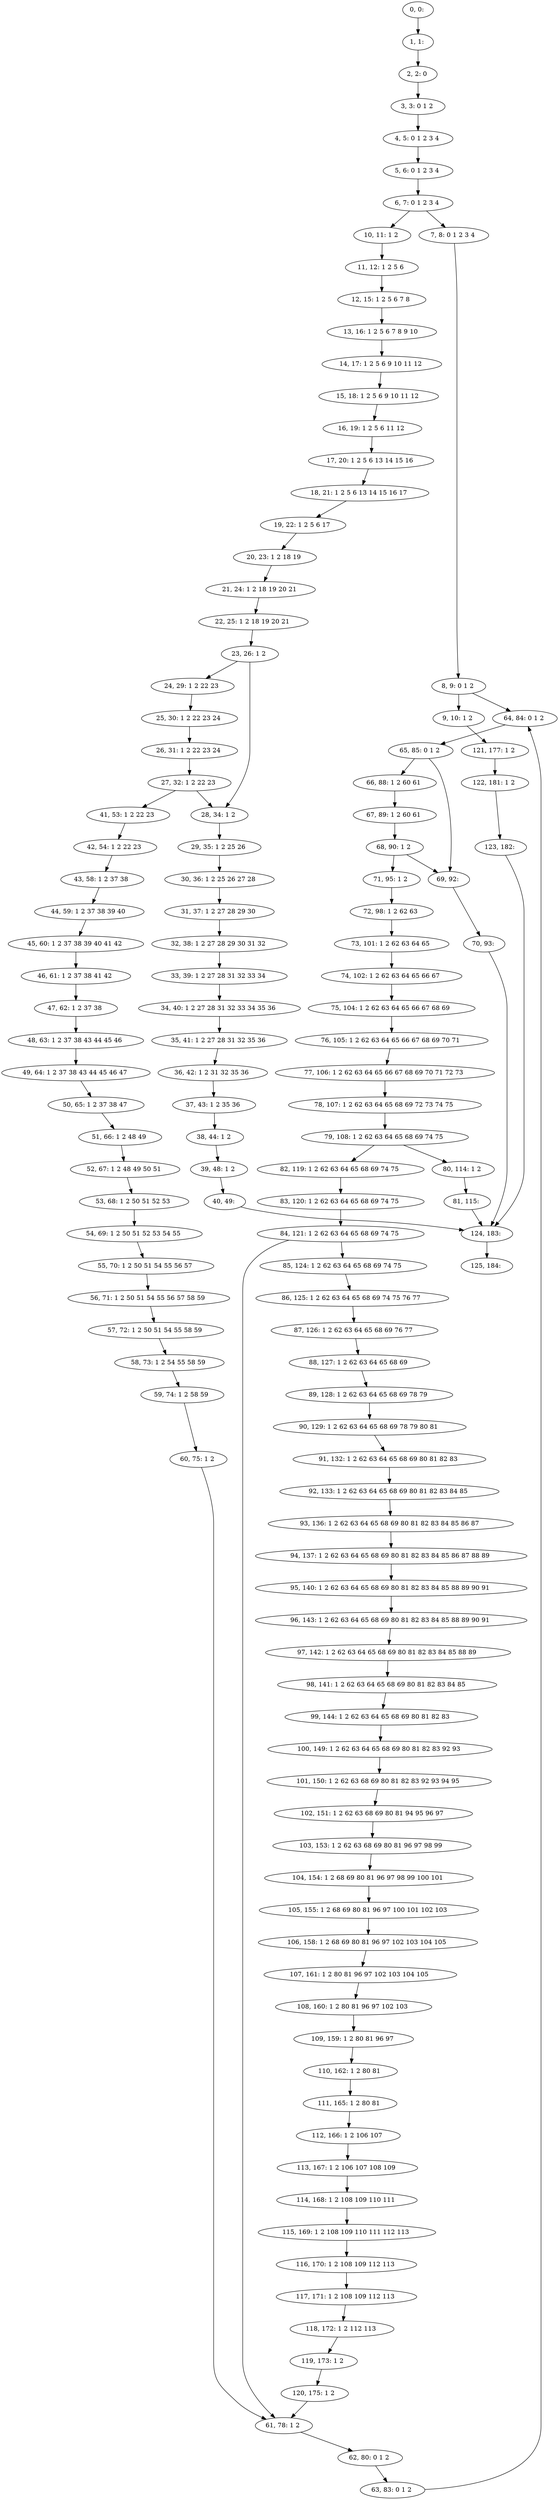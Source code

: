 digraph G {
0[label="0, 0: "];
1[label="1, 1: "];
2[label="2, 2: 0 "];
3[label="3, 3: 0 1 2 "];
4[label="4, 5: 0 1 2 3 4 "];
5[label="5, 6: 0 1 2 3 4 "];
6[label="6, 7: 0 1 2 3 4 "];
7[label="7, 8: 0 1 2 3 4 "];
8[label="8, 9: 0 1 2 "];
9[label="9, 10: 1 2 "];
10[label="10, 11: 1 2 "];
11[label="11, 12: 1 2 5 6 "];
12[label="12, 15: 1 2 5 6 7 8 "];
13[label="13, 16: 1 2 5 6 7 8 9 10 "];
14[label="14, 17: 1 2 5 6 9 10 11 12 "];
15[label="15, 18: 1 2 5 6 9 10 11 12 "];
16[label="16, 19: 1 2 5 6 11 12 "];
17[label="17, 20: 1 2 5 6 13 14 15 16 "];
18[label="18, 21: 1 2 5 6 13 14 15 16 17 "];
19[label="19, 22: 1 2 5 6 17 "];
20[label="20, 23: 1 2 18 19 "];
21[label="21, 24: 1 2 18 19 20 21 "];
22[label="22, 25: 1 2 18 19 20 21 "];
23[label="23, 26: 1 2 "];
24[label="24, 29: 1 2 22 23 "];
25[label="25, 30: 1 2 22 23 24 "];
26[label="26, 31: 1 2 22 23 24 "];
27[label="27, 32: 1 2 22 23 "];
28[label="28, 34: 1 2 "];
29[label="29, 35: 1 2 25 26 "];
30[label="30, 36: 1 2 25 26 27 28 "];
31[label="31, 37: 1 2 27 28 29 30 "];
32[label="32, 38: 1 2 27 28 29 30 31 32 "];
33[label="33, 39: 1 2 27 28 31 32 33 34 "];
34[label="34, 40: 1 2 27 28 31 32 33 34 35 36 "];
35[label="35, 41: 1 2 27 28 31 32 35 36 "];
36[label="36, 42: 1 2 31 32 35 36 "];
37[label="37, 43: 1 2 35 36 "];
38[label="38, 44: 1 2 "];
39[label="39, 48: 1 2 "];
40[label="40, 49: "];
41[label="41, 53: 1 2 22 23 "];
42[label="42, 54: 1 2 22 23 "];
43[label="43, 58: 1 2 37 38 "];
44[label="44, 59: 1 2 37 38 39 40 "];
45[label="45, 60: 1 2 37 38 39 40 41 42 "];
46[label="46, 61: 1 2 37 38 41 42 "];
47[label="47, 62: 1 2 37 38 "];
48[label="48, 63: 1 2 37 38 43 44 45 46 "];
49[label="49, 64: 1 2 37 38 43 44 45 46 47 "];
50[label="50, 65: 1 2 37 38 47 "];
51[label="51, 66: 1 2 48 49 "];
52[label="52, 67: 1 2 48 49 50 51 "];
53[label="53, 68: 1 2 50 51 52 53 "];
54[label="54, 69: 1 2 50 51 52 53 54 55 "];
55[label="55, 70: 1 2 50 51 54 55 56 57 "];
56[label="56, 71: 1 2 50 51 54 55 56 57 58 59 "];
57[label="57, 72: 1 2 50 51 54 55 58 59 "];
58[label="58, 73: 1 2 54 55 58 59 "];
59[label="59, 74: 1 2 58 59 "];
60[label="60, 75: 1 2 "];
61[label="61, 78: 1 2 "];
62[label="62, 80: 0 1 2 "];
63[label="63, 83: 0 1 2 "];
64[label="64, 84: 0 1 2 "];
65[label="65, 85: 0 1 2 "];
66[label="66, 88: 1 2 60 61 "];
67[label="67, 89: 1 2 60 61 "];
68[label="68, 90: 1 2 "];
69[label="69, 92: "];
70[label="70, 93: "];
71[label="71, 95: 1 2 "];
72[label="72, 98: 1 2 62 63 "];
73[label="73, 101: 1 2 62 63 64 65 "];
74[label="74, 102: 1 2 62 63 64 65 66 67 "];
75[label="75, 104: 1 2 62 63 64 65 66 67 68 69 "];
76[label="76, 105: 1 2 62 63 64 65 66 67 68 69 70 71 "];
77[label="77, 106: 1 2 62 63 64 65 66 67 68 69 70 71 72 73 "];
78[label="78, 107: 1 2 62 63 64 65 68 69 72 73 74 75 "];
79[label="79, 108: 1 2 62 63 64 65 68 69 74 75 "];
80[label="80, 114: 1 2 "];
81[label="81, 115: "];
82[label="82, 119: 1 2 62 63 64 65 68 69 74 75 "];
83[label="83, 120: 1 2 62 63 64 65 68 69 74 75 "];
84[label="84, 121: 1 2 62 63 64 65 68 69 74 75 "];
85[label="85, 124: 1 2 62 63 64 65 68 69 74 75 "];
86[label="86, 125: 1 2 62 63 64 65 68 69 74 75 76 77 "];
87[label="87, 126: 1 2 62 63 64 65 68 69 76 77 "];
88[label="88, 127: 1 2 62 63 64 65 68 69 "];
89[label="89, 128: 1 2 62 63 64 65 68 69 78 79 "];
90[label="90, 129: 1 2 62 63 64 65 68 69 78 79 80 81 "];
91[label="91, 132: 1 2 62 63 64 65 68 69 80 81 82 83 "];
92[label="92, 133: 1 2 62 63 64 65 68 69 80 81 82 83 84 85 "];
93[label="93, 136: 1 2 62 63 64 65 68 69 80 81 82 83 84 85 86 87 "];
94[label="94, 137: 1 2 62 63 64 65 68 69 80 81 82 83 84 85 86 87 88 89 "];
95[label="95, 140: 1 2 62 63 64 65 68 69 80 81 82 83 84 85 88 89 90 91 "];
96[label="96, 143: 1 2 62 63 64 65 68 69 80 81 82 83 84 85 88 89 90 91 "];
97[label="97, 142: 1 2 62 63 64 65 68 69 80 81 82 83 84 85 88 89 "];
98[label="98, 141: 1 2 62 63 64 65 68 69 80 81 82 83 84 85 "];
99[label="99, 144: 1 2 62 63 64 65 68 69 80 81 82 83 "];
100[label="100, 149: 1 2 62 63 64 65 68 69 80 81 82 83 92 93 "];
101[label="101, 150: 1 2 62 63 68 69 80 81 82 83 92 93 94 95 "];
102[label="102, 151: 1 2 62 63 68 69 80 81 94 95 96 97 "];
103[label="103, 153: 1 2 62 63 68 69 80 81 96 97 98 99 "];
104[label="104, 154: 1 2 68 69 80 81 96 97 98 99 100 101 "];
105[label="105, 155: 1 2 68 69 80 81 96 97 100 101 102 103 "];
106[label="106, 158: 1 2 68 69 80 81 96 97 102 103 104 105 "];
107[label="107, 161: 1 2 80 81 96 97 102 103 104 105 "];
108[label="108, 160: 1 2 80 81 96 97 102 103 "];
109[label="109, 159: 1 2 80 81 96 97 "];
110[label="110, 162: 1 2 80 81 "];
111[label="111, 165: 1 2 80 81 "];
112[label="112, 166: 1 2 106 107 "];
113[label="113, 167: 1 2 106 107 108 109 "];
114[label="114, 168: 1 2 108 109 110 111 "];
115[label="115, 169: 1 2 108 109 110 111 112 113 "];
116[label="116, 170: 1 2 108 109 112 113 "];
117[label="117, 171: 1 2 108 109 112 113 "];
118[label="118, 172: 1 2 112 113 "];
119[label="119, 173: 1 2 "];
120[label="120, 175: 1 2 "];
121[label="121, 177: 1 2 "];
122[label="122, 181: 1 2 "];
123[label="123, 182: "];
124[label="124, 183: "];
125[label="125, 184: "];
0->1 ;
1->2 ;
2->3 ;
3->4 ;
4->5 ;
5->6 ;
6->7 ;
6->10 ;
7->8 ;
8->9 ;
8->64 ;
9->121 ;
10->11 ;
11->12 ;
12->13 ;
13->14 ;
14->15 ;
15->16 ;
16->17 ;
17->18 ;
18->19 ;
19->20 ;
20->21 ;
21->22 ;
22->23 ;
23->24 ;
23->28 ;
24->25 ;
25->26 ;
26->27 ;
27->28 ;
27->41 ;
28->29 ;
29->30 ;
30->31 ;
31->32 ;
32->33 ;
33->34 ;
34->35 ;
35->36 ;
36->37 ;
37->38 ;
38->39 ;
39->40 ;
40->124 ;
41->42 ;
42->43 ;
43->44 ;
44->45 ;
45->46 ;
46->47 ;
47->48 ;
48->49 ;
49->50 ;
50->51 ;
51->52 ;
52->53 ;
53->54 ;
54->55 ;
55->56 ;
56->57 ;
57->58 ;
58->59 ;
59->60 ;
60->61 ;
61->62 ;
62->63 ;
63->64 ;
64->65 ;
65->66 ;
65->69 ;
66->67 ;
67->68 ;
68->69 ;
68->71 ;
69->70 ;
70->124 ;
71->72 ;
72->73 ;
73->74 ;
74->75 ;
75->76 ;
76->77 ;
77->78 ;
78->79 ;
79->80 ;
79->82 ;
80->81 ;
81->124 ;
82->83 ;
83->84 ;
84->85 ;
84->61 ;
85->86 ;
86->87 ;
87->88 ;
88->89 ;
89->90 ;
90->91 ;
91->92 ;
92->93 ;
93->94 ;
94->95 ;
95->96 ;
96->97 ;
97->98 ;
98->99 ;
99->100 ;
100->101 ;
101->102 ;
102->103 ;
103->104 ;
104->105 ;
105->106 ;
106->107 ;
107->108 ;
108->109 ;
109->110 ;
110->111 ;
111->112 ;
112->113 ;
113->114 ;
114->115 ;
115->116 ;
116->117 ;
117->118 ;
118->119 ;
119->120 ;
120->61 ;
121->122 ;
122->123 ;
123->124 ;
124->125 ;
}
